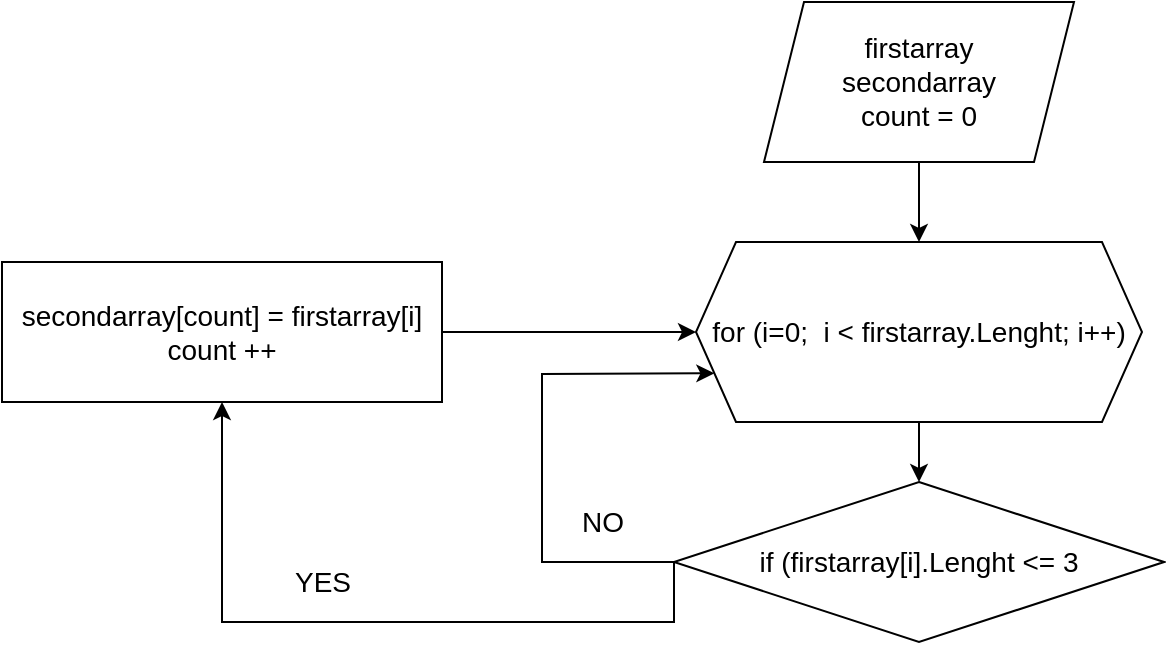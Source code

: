 <mxfile version="20.8.5" type="device"><diagram id="y58NRPXlbIvGziI0Vwam" name="Страница 1"><mxGraphModel dx="1434" dy="791" grid="1" gridSize="10" guides="1" tooltips="1" connect="1" arrows="1" fold="1" page="1" pageScale="1" pageWidth="1169" pageHeight="1654" math="0" shadow="0"><root><mxCell id="0"/><mxCell id="1" parent="0"/><mxCell id="JWVX_vkx710XUNV69hN2-5" style="edgeStyle=orthogonalEdgeStyle;rounded=0;orthogonalLoop=1;jettySize=auto;html=1;entryX=0.5;entryY=0;entryDx=0;entryDy=0;" edge="1" parent="1" source="JWVX_vkx710XUNV69hN2-1" target="JWVX_vkx710XUNV69hN2-2"><mxGeometry relative="1" as="geometry"/></mxCell><mxCell id="JWVX_vkx710XUNV69hN2-1" value="&lt;font style=&quot;font-size: 14px;&quot;&gt;firstarray&lt;br&gt;secondarray&lt;br&gt;count = 0&lt;/font&gt;" style="shape=parallelogram;perimeter=parallelogramPerimeter;whiteSpace=wrap;html=1;fixedSize=1;" vertex="1" parent="1"><mxGeometry x="511" y="160" width="155" height="80" as="geometry"/></mxCell><mxCell id="JWVX_vkx710XUNV69hN2-6" value="" style="edgeStyle=orthogonalEdgeStyle;rounded=0;orthogonalLoop=1;jettySize=auto;html=1;fontSize=14;" edge="1" parent="1" source="JWVX_vkx710XUNV69hN2-2" target="JWVX_vkx710XUNV69hN2-3"><mxGeometry relative="1" as="geometry"/></mxCell><mxCell id="JWVX_vkx710XUNV69hN2-2" value="&lt;font style=&quot;font-size: 14px;&quot;&gt;for (i=0;&amp;nbsp; i &amp;lt; firstarray.Lenght; i++)&lt;/font&gt;" style="shape=hexagon;perimeter=hexagonPerimeter2;whiteSpace=wrap;html=1;fixedSize=1;" vertex="1" parent="1"><mxGeometry x="477" y="280" width="223" height="90" as="geometry"/></mxCell><mxCell id="JWVX_vkx710XUNV69hN2-12" style="edgeStyle=orthogonalEdgeStyle;rounded=0;orthogonalLoop=1;jettySize=auto;html=1;exitX=0;exitY=0.5;exitDx=0;exitDy=0;entryX=0.5;entryY=1;entryDx=0;entryDy=0;fontSize=14;" edge="1" parent="1" source="JWVX_vkx710XUNV69hN2-3" target="JWVX_vkx710XUNV69hN2-4"><mxGeometry relative="1" as="geometry"><Array as="points"><mxPoint x="466" y="470"/><mxPoint x="240" y="470"/></Array></mxGeometry></mxCell><mxCell id="JWVX_vkx710XUNV69hN2-3" value="&lt;font style=&quot;font-size: 14px;&quot;&gt;if (firstarray[i].Lenght &amp;lt;= 3&lt;/font&gt;" style="rhombus;whiteSpace=wrap;html=1;" vertex="1" parent="1"><mxGeometry x="466" y="400" width="245" height="80" as="geometry"/></mxCell><mxCell id="JWVX_vkx710XUNV69hN2-7" style="edgeStyle=orthogonalEdgeStyle;rounded=0;orthogonalLoop=1;jettySize=auto;html=1;entryX=0;entryY=0.5;entryDx=0;entryDy=0;fontSize=14;" edge="1" parent="1" source="JWVX_vkx710XUNV69hN2-4" target="JWVX_vkx710XUNV69hN2-2"><mxGeometry relative="1" as="geometry"/></mxCell><mxCell id="JWVX_vkx710XUNV69hN2-4" value="&lt;font style=&quot;font-size: 14px;&quot;&gt;secondarray[count] = firstarray[i]&lt;br&gt;count ++&lt;/font&gt;" style="rounded=0;whiteSpace=wrap;html=1;" vertex="1" parent="1"><mxGeometry x="130" y="290" width="220" height="70" as="geometry"/></mxCell><mxCell id="JWVX_vkx710XUNV69hN2-10" value="" style="endArrow=classic;html=1;rounded=0;fontSize=14;exitX=0;exitY=0.5;exitDx=0;exitDy=0;entryX=0;entryY=0.75;entryDx=0;entryDy=0;" edge="1" parent="1" source="JWVX_vkx710XUNV69hN2-3" target="JWVX_vkx710XUNV69hN2-2"><mxGeometry width="50" height="50" relative="1" as="geometry"><mxPoint x="350" y="450" as="sourcePoint"/><mxPoint x="400" y="340" as="targetPoint"/><Array as="points"><mxPoint x="400" y="440"/><mxPoint x="400" y="346"/></Array></mxGeometry></mxCell><mxCell id="JWVX_vkx710XUNV69hN2-11" value="NO" style="text;html=1;align=center;verticalAlign=middle;resizable=0;points=[];autosize=1;strokeColor=none;fillColor=none;fontSize=14;" vertex="1" parent="1"><mxGeometry x="410" y="405" width="40" height="30" as="geometry"/></mxCell><mxCell id="JWVX_vkx710XUNV69hN2-13" style="edgeStyle=orthogonalEdgeStyle;rounded=0;orthogonalLoop=1;jettySize=auto;html=1;exitX=0.5;exitY=1;exitDx=0;exitDy=0;fontSize=14;" edge="1" parent="1" source="JWVX_vkx710XUNV69hN2-3" target="JWVX_vkx710XUNV69hN2-3"><mxGeometry relative="1" as="geometry"/></mxCell><mxCell id="JWVX_vkx710XUNV69hN2-14" value="YES" style="text;html=1;align=center;verticalAlign=middle;resizable=0;points=[];autosize=1;strokeColor=none;fillColor=none;fontSize=14;" vertex="1" parent="1"><mxGeometry x="265" y="435" width="50" height="30" as="geometry"/></mxCell></root></mxGraphModel></diagram></mxfile>